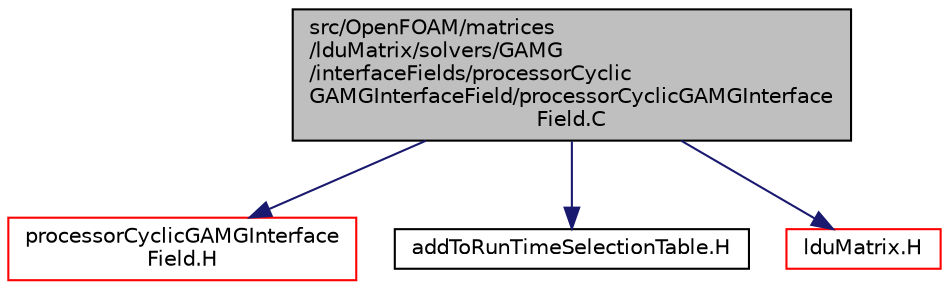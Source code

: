 digraph "src/OpenFOAM/matrices/lduMatrix/solvers/GAMG/interfaceFields/processorCyclicGAMGInterfaceField/processorCyclicGAMGInterfaceField.C"
{
  bgcolor="transparent";
  edge [fontname="Helvetica",fontsize="10",labelfontname="Helvetica",labelfontsize="10"];
  node [fontname="Helvetica",fontsize="10",shape=record];
  Node0 [label="src/OpenFOAM/matrices\l/lduMatrix/solvers/GAMG\l/interfaceFields/processorCyclic\lGAMGInterfaceField/processorCyclicGAMGInterface\lField.C",height=0.2,width=0.4,color="black", fillcolor="grey75", style="filled", fontcolor="black"];
  Node0 -> Node1 [color="midnightblue",fontsize="10",style="solid",fontname="Helvetica"];
  Node1 [label="processorCyclicGAMGInterface\lField.H",height=0.2,width=0.4,color="red",URL="$a11528.html"];
  Node0 -> Node160 [color="midnightblue",fontsize="10",style="solid",fontname="Helvetica"];
  Node160 [label="addToRunTimeSelectionTable.H",height=0.2,width=0.4,color="black",URL="$a09989.html",tooltip="Macros for easy insertion into run-time selection tables. "];
  Node0 -> Node161 [color="midnightblue",fontsize="10",style="solid",fontname="Helvetica"];
  Node161 [label="lduMatrix.H",height=0.2,width=0.4,color="red",URL="$a11309.html"];
}
